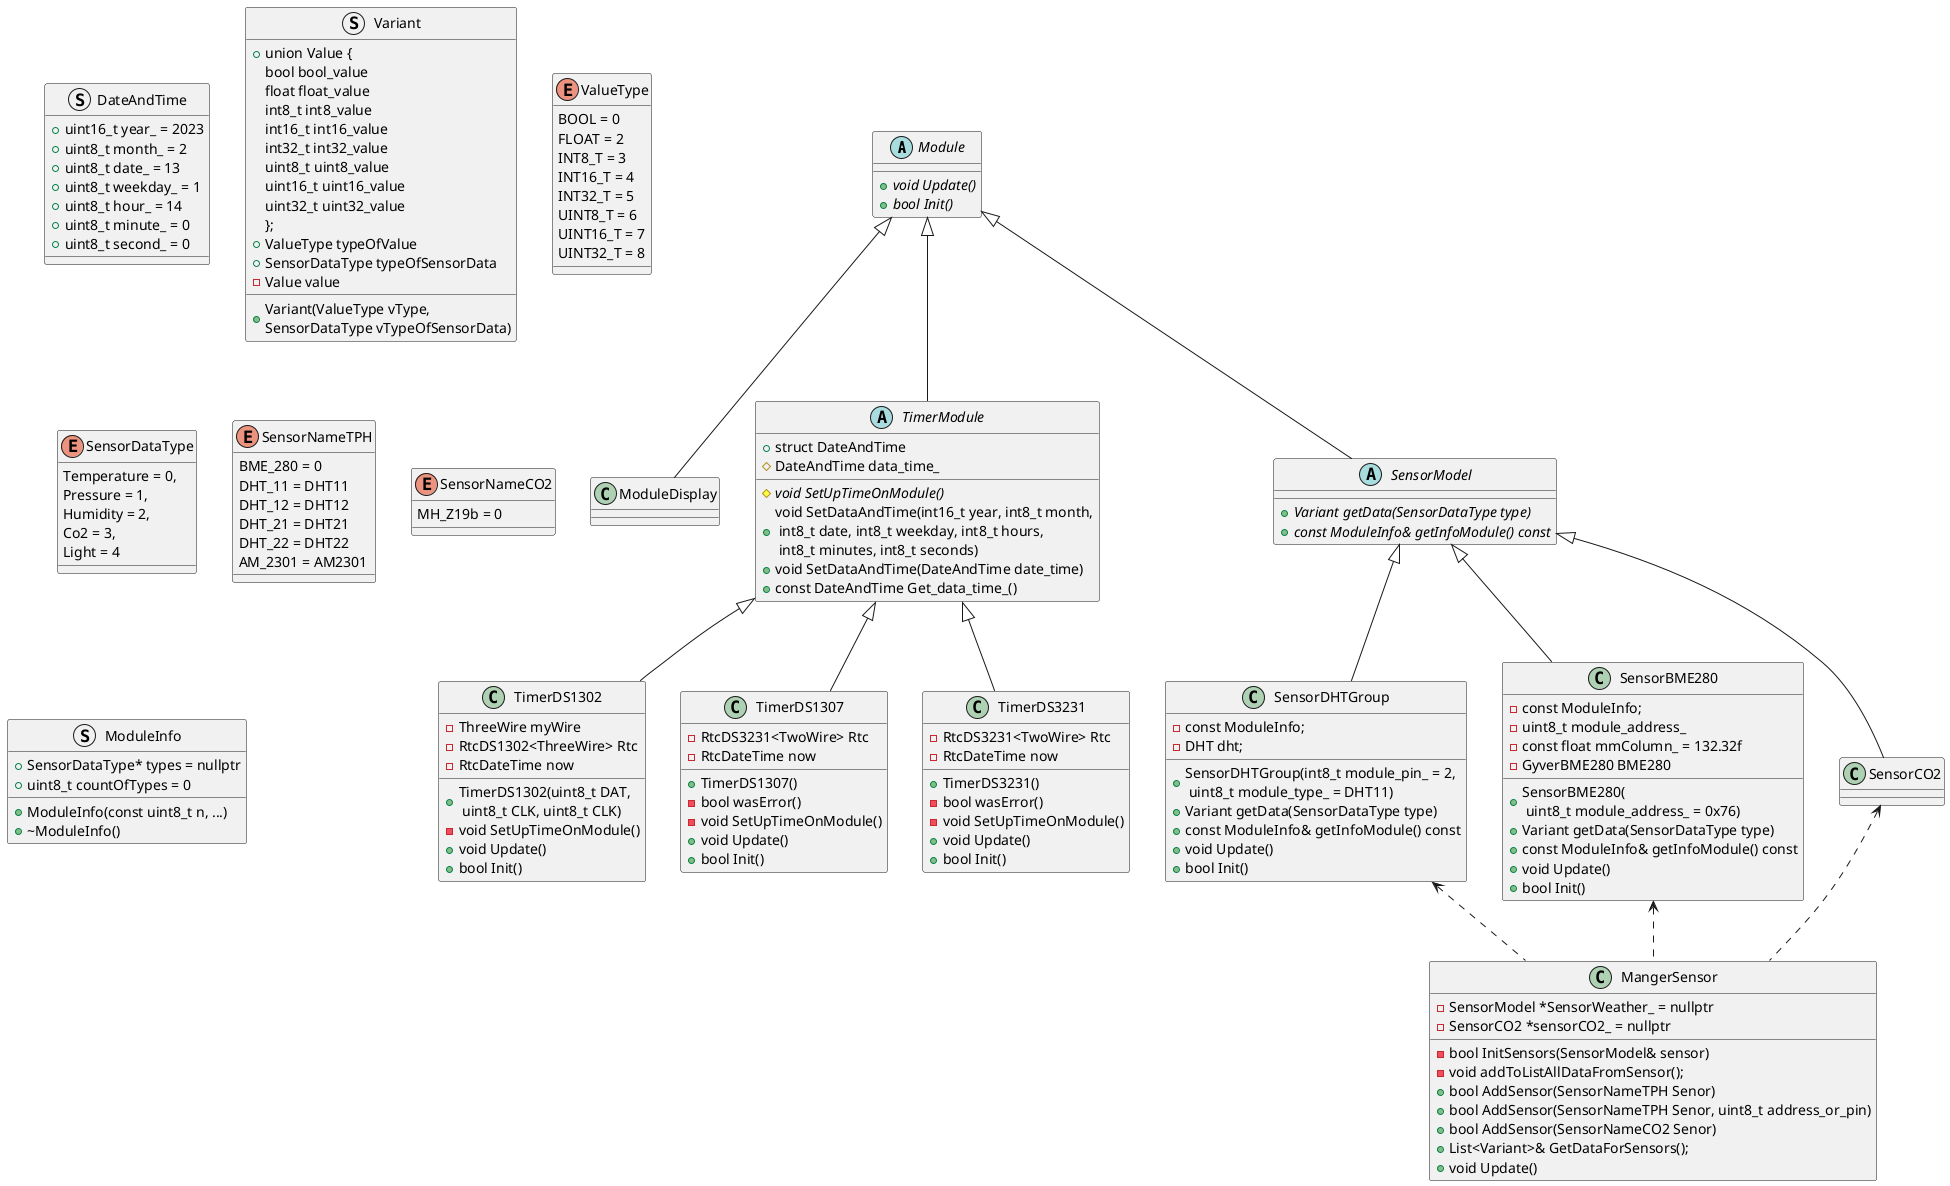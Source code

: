 @startuml Diagram
Module <|-- ModuleDisplay
Module <|-- TimerModule
Module <|-- SensorModel
SensorModel <|-- SensorDHTGroup
SensorModel <|-- SensorBME280
SensorModel <|-- SensorCO2
TimerModule <|-- TimerDS1302
TimerModule <|-- TimerDS1307
TimerModule <|-- TimerDS3231
SensorDHTGroup <.. MangerSensor
SensorBME280 <.. MangerSensor
SensorCO2 <.. MangerSensor

struct DateAndTime {
    + uint16_t year_ = 2023
    + uint8_t month_ = 2
    + uint8_t date_ = 13
    + uint8_t weekday_ = 1
    + uint8_t hour_ = 14
    + uint8_t minute_ = 0
    + uint8_t second_ = 0
}

struct Variant {
    + union Value {
        bool bool_value
        float float_value
        int8_t int8_value
        int16_t int16_value
        int32_t int32_value
        uint8_t uint8_value
        uint16_t uint16_value
        uint32_t uint32_value
    };
    + Variant(ValueType vType,\nSensorDataType vTypeOfSensorData)
    + ValueType typeOfValue
    + SensorDataType typeOfSensorData
    - Value value
}

enum ValueType {
    BOOL = 0
    FLOAT = 2
    INT8_T = 3
    INT16_T = 4
    INT32_T = 5
    UINT8_T = 6
    UINT16_T = 7
    UINT32_T = 8
}

enum SensorDataType {
    Temperature = 0,
    Pressure = 1,
    Humidity = 2,
    Co2 = 3,
    Light = 4
}

enum SensorNameTPH {
    BME_280 = 0
    DHT_11 = DHT11
    DHT_12 = DHT12
    DHT_21 = DHT21
    DHT_22 = DHT22
    AM_2301 = AM2301
}

enum SensorNameCO2 {
    MH_Z19b = 0
}

Abstract Class Module {
    + void {abstract} Update()
    + bool {abstract} Init()
}

struct ModuleInfo {
    + SensorDataType* types = nullptr
    + uint8_t countOfTypes = 0
    + ModuleInfo(const uint8_t n, ...)
    + ~ModuleInfo()
}

Abstract Class SensorModel {
    + Variant {abstract} getData(SensorDataType type)
    + const {abstract}ModuleInfo& getInfoModule() const
}

Class SensorDHTGroup{
    - const ModuleInfo;
    - DHT dht;
    + SensorDHTGroup(int8_t module_pin_ = 2,\n uint8_t module_type_ = DHT11)
    + Variant getData(SensorDataType type)
    + const ModuleInfo& getInfoModule() const
    + void Update()
    + bool Init()
}

Class SensorBME280{
    - const ModuleInfo;
    - uint8_t module_address_
    - const float mmColumn_ = 132.32f
    - GyverBME280 BME280
    + SensorBME280(\n uint8_t module_address_ = 0x76)
    + Variant getData(SensorDataType type)
    + const ModuleInfo& getInfoModule() const
    + void Update()
    + bool Init()
}
Abstract Class TimerModule {
    + struct DateAndTime
    # void {abstract} SetUpTimeOnModule()
    + void SetDataAndTime(int16_t year, int8_t month,\n int8_t date, int8_t weekday, int8_t hours,\n int8_t minutes, int8_t seconds)
    + void SetDataAndTime(DateAndTime date_time)
    + const DateAndTime Get_data_time_()
    # DateAndTime data_time_
}

Class TimerDS1302{
    - ThreeWire myWire
    - RtcDS1302<ThreeWire> Rtc
    - RtcDateTime now
    + TimerDS1302(uint8_t DAT,\n uint8_t CLK, uint8_t CLK)
    - void SetUpTimeOnModule()
    + void Update()
    + bool Init()
}

Class TimerDS1307{
    - RtcDS3231<TwoWire> Rtc
    - RtcDateTime now
    + TimerDS1307()
    - bool wasError()
    - void SetUpTimeOnModule()
    + void Update()
    + bool Init()
}

Class TimerDS3231{
    - RtcDS3231<TwoWire> Rtc
    - RtcDateTime now
    + TimerDS3231()
    - bool wasError()
    - void SetUpTimeOnModule()
    + void Update()
    + bool Init()
}

Class MangerSensor{
    - SensorModel *SensorWeather_ = nullptr
    - SensorCO2 *sensorCO2_ = nullptr
    - bool InitSensors(SensorModel& sensor)
    - void addToListAllDataFromSensor();
    + bool AddSensor(SensorNameTPH Senor)
    + bool AddSensor(SensorNameTPH Senor, uint8_t address_or_pin)
    + bool AddSensor(SensorNameCO2 Senor)
    + List<Variant>& GetDataForSensors();
    + void Update()
}

@enduml
